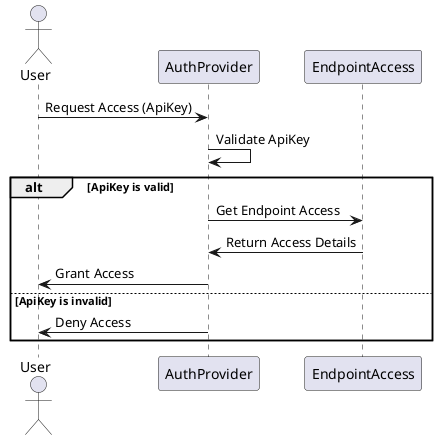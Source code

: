 @startuml
actor User
participant "AuthProvider" as AP
participant "EndpointAccess" as EA

User -> AP: Request Access (ApiKey)
AP -> AP: Validate ApiKey
alt ApiKey is valid
    AP -> EA: Get Endpoint Access
    EA -> AP: Return Access Details
    AP -> User: Grant Access
else ApiKey is invalid
    AP -> User: Deny Access
end
@enduml